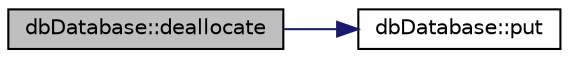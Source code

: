 digraph "dbDatabase::deallocate"
{
 // INTERACTIVE_SVG=YES
 // LATEX_PDF_SIZE
  edge [fontname="Helvetica",fontsize="10",labelfontname="Helvetica",labelfontsize="10"];
  node [fontname="Helvetica",fontsize="10",shape=record];
  rankdir="LR";
  Node1 [label="dbDatabase::deallocate",height=0.2,width=0.4,color="black", fillcolor="grey75", style="filled", fontcolor="black",tooltip=" "];
  Node1 -> Node2 [color="midnightblue",fontsize="10",style="solid"];
  Node2 [label="dbDatabase::put",height=0.2,width=0.4,color="black", fillcolor="white", style="filled",URL="$classdbDatabase.html#a8e762278f8441f945fb1251cfa337a9b",tooltip=" "];
}
